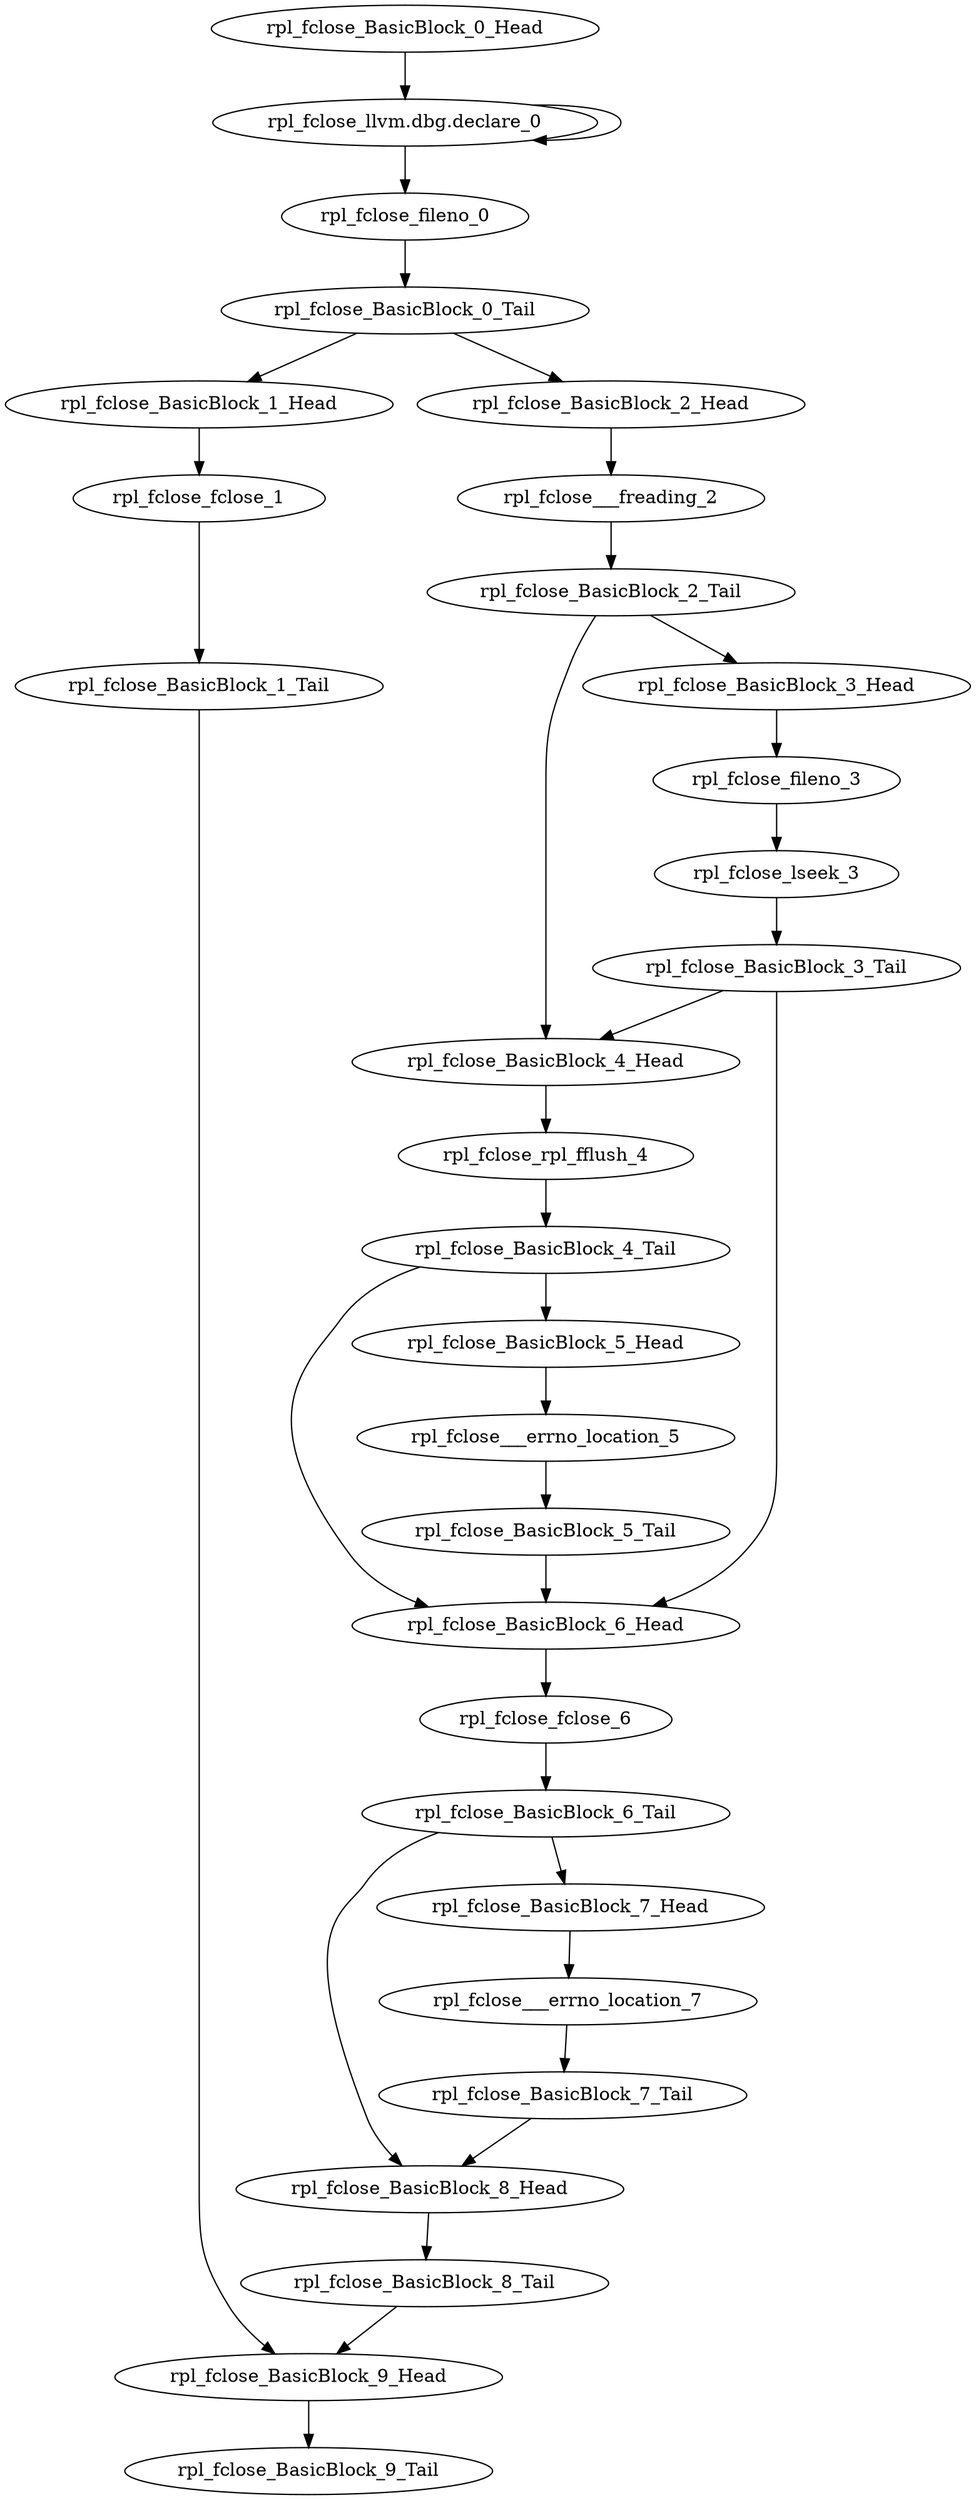 digraph G {
    "rpl_fclose_rpl_fflush_4" -> "rpl_fclose_BasicBlock_4_Tail"
    "rpl_fclose_BasicBlock_4_Tail" -> "rpl_fclose_BasicBlock_6_Head"
    "rpl_fclose_BasicBlock_4_Tail" -> "rpl_fclose_BasicBlock_5_Head"
    "rpl_fclose_BasicBlock_6_Head" -> "rpl_fclose_fclose_6"
    "rpl_fclose_BasicBlock_1_Head" -> "rpl_fclose_fclose_1"
    "rpl_fclose_BasicBlock_2_Head" -> "rpl_fclose___freading_2"
    "rpl_fclose_llvm.dbg.declare_0" -> "rpl_fclose_llvm.dbg.declare_0"
    "rpl_fclose_llvm.dbg.declare_0" -> "rpl_fclose_fileno_0"
    "rpl_fclose___errno_location_5" -> "rpl_fclose_BasicBlock_5_Tail"
    "rpl_fclose_BasicBlock_0_Head" -> "rpl_fclose_llvm.dbg.declare_0"
    "rpl_fclose_BasicBlock_3_Tail" -> "rpl_fclose_BasicBlock_6_Head"
    "rpl_fclose_BasicBlock_3_Tail" -> "rpl_fclose_BasicBlock_4_Head"
    "rpl_fclose_BasicBlock_8_Tail" -> "rpl_fclose_BasicBlock_9_Head"
    "rpl_fclose_BasicBlock_8_Head" -> "rpl_fclose_BasicBlock_8_Tail"
    "rpl_fclose_fclose_6" -> "rpl_fclose_BasicBlock_6_Tail"
    "rpl_fclose_BasicBlock_6_Tail" -> "rpl_fclose_BasicBlock_8_Head"
    "rpl_fclose_BasicBlock_6_Tail" -> "rpl_fclose_BasicBlock_7_Head"
    "rpl_fclose_BasicBlock_2_Tail" -> "rpl_fclose_BasicBlock_3_Head"
    "rpl_fclose_BasicBlock_2_Tail" -> "rpl_fclose_BasicBlock_4_Head"
    "rpl_fclose_fclose_1" -> "rpl_fclose_BasicBlock_1_Tail"
    "rpl_fclose_BasicBlock_1_Tail" -> "rpl_fclose_BasicBlock_9_Head"
    "rpl_fclose_BasicBlock_5_Head" -> "rpl_fclose___errno_location_5"
    "rpl_fclose___errno_location_7" -> "rpl_fclose_BasicBlock_7_Tail"
    "rpl_fclose_BasicBlock_5_Tail" -> "rpl_fclose_BasicBlock_6_Head"
    "rpl_fclose_BasicBlock_0_Tail" -> "rpl_fclose_BasicBlock_1_Head"
    "rpl_fclose_BasicBlock_0_Tail" -> "rpl_fclose_BasicBlock_2_Head"
    "rpl_fclose_fileno_3" -> "rpl_fclose_lseek_3"
    "rpl_fclose_lseek_3" -> "rpl_fclose_BasicBlock_3_Tail"
    "rpl_fclose_BasicBlock_3_Head" -> "rpl_fclose_fileno_3"
    "rpl_fclose_BasicBlock_7_Head" -> "rpl_fclose___errno_location_7"
    "rpl_fclose_BasicBlock_7_Tail" -> "rpl_fclose_BasicBlock_8_Head"
    "rpl_fclose___freading_2" -> "rpl_fclose_BasicBlock_2_Tail"
    "rpl_fclose_fileno_0" -> "rpl_fclose_BasicBlock_0_Tail"
    "rpl_fclose_BasicBlock_9_Head" -> "rpl_fclose_BasicBlock_9_Tail"
    "rpl_fclose_BasicBlock_4_Head" -> "rpl_fclose_rpl_fflush_4"
}
